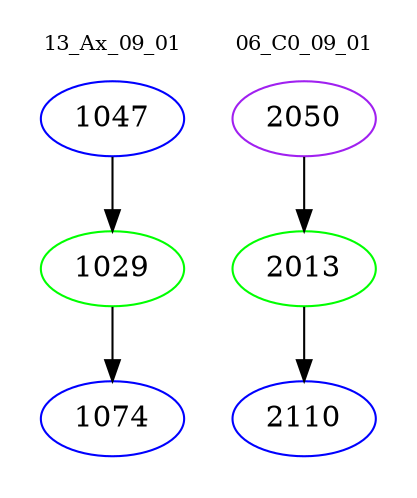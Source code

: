 digraph{
subgraph cluster_0 {
color = white
label = "13_Ax_09_01";
fontsize=10;
T0_1047 [label="1047", color="blue"]
T0_1047 -> T0_1029 [color="black"]
T0_1029 [label="1029", color="green"]
T0_1029 -> T0_1074 [color="black"]
T0_1074 [label="1074", color="blue"]
}
subgraph cluster_1 {
color = white
label = "06_C0_09_01";
fontsize=10;
T1_2050 [label="2050", color="purple"]
T1_2050 -> T1_2013 [color="black"]
T1_2013 [label="2013", color="green"]
T1_2013 -> T1_2110 [color="black"]
T1_2110 [label="2110", color="blue"]
}
}
